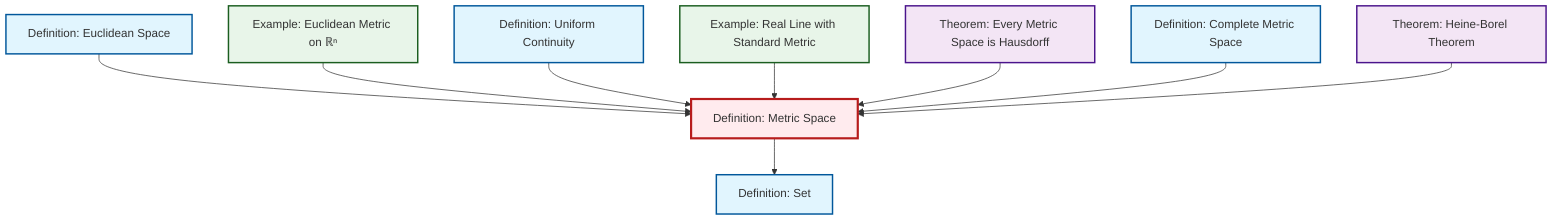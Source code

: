 graph TD
    classDef definition fill:#e1f5fe,stroke:#01579b,stroke-width:2px
    classDef theorem fill:#f3e5f5,stroke:#4a148c,stroke-width:2px
    classDef axiom fill:#fff3e0,stroke:#e65100,stroke-width:2px
    classDef example fill:#e8f5e9,stroke:#1b5e20,stroke-width:2px
    classDef current fill:#ffebee,stroke:#b71c1c,stroke-width:3px
    def-metric-space["Definition: Metric Space"]:::definition
    thm-metric-hausdorff["Theorem: Every Metric Space is Hausdorff"]:::theorem
    thm-heine-borel["Theorem: Heine-Borel Theorem"]:::theorem
    def-uniform-continuity["Definition: Uniform Continuity"]:::definition
    def-set["Definition: Set"]:::definition
    ex-euclidean-metric["Example: Euclidean Metric on ℝⁿ"]:::example
    def-euclidean-space["Definition: Euclidean Space"]:::definition
    ex-real-line-metric["Example: Real Line with Standard Metric"]:::example
    def-complete-metric-space["Definition: Complete Metric Space"]:::definition
    def-euclidean-space --> def-metric-space
    ex-euclidean-metric --> def-metric-space
    def-uniform-continuity --> def-metric-space
    ex-real-line-metric --> def-metric-space
    def-metric-space --> def-set
    thm-metric-hausdorff --> def-metric-space
    def-complete-metric-space --> def-metric-space
    thm-heine-borel --> def-metric-space
    class def-metric-space current